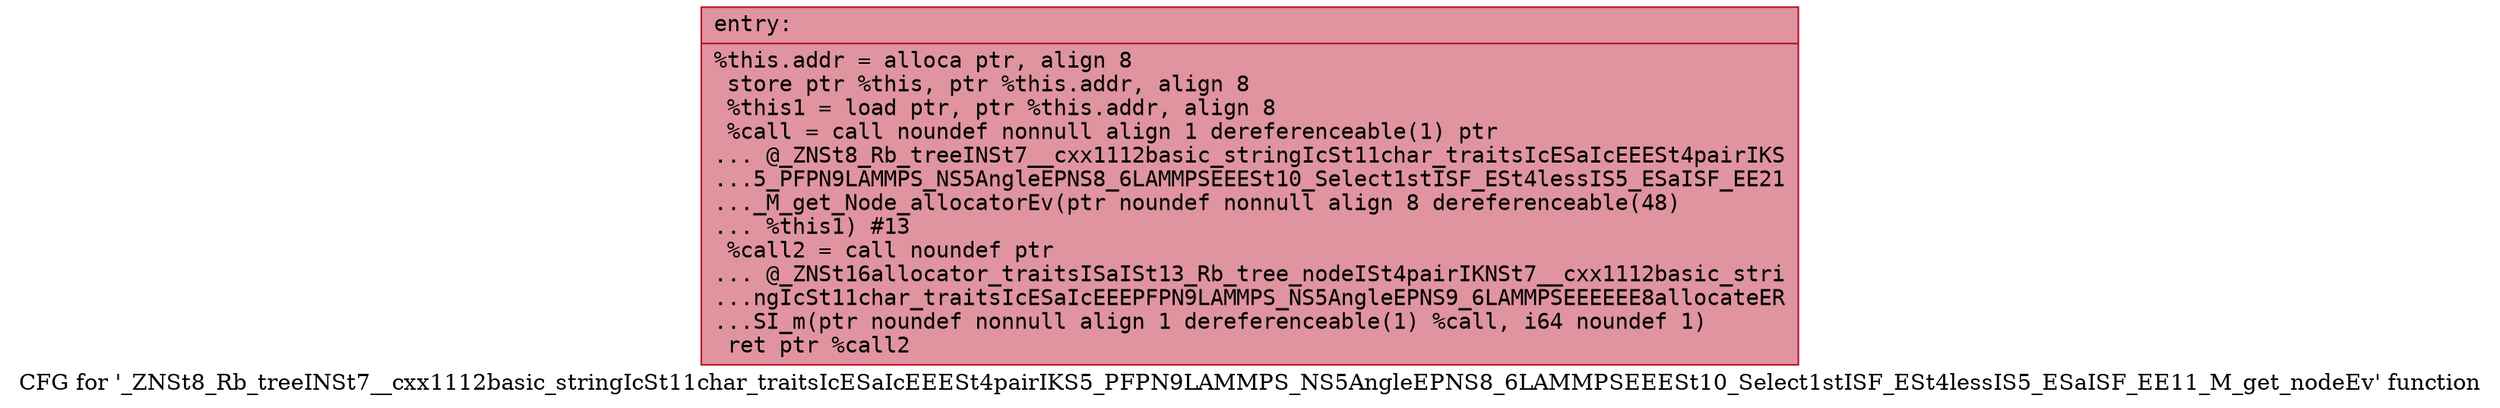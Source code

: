 digraph "CFG for '_ZNSt8_Rb_treeINSt7__cxx1112basic_stringIcSt11char_traitsIcESaIcEEESt4pairIKS5_PFPN9LAMMPS_NS5AngleEPNS8_6LAMMPSEEESt10_Select1stISF_ESt4lessIS5_ESaISF_EE11_M_get_nodeEv' function" {
	label="CFG for '_ZNSt8_Rb_treeINSt7__cxx1112basic_stringIcSt11char_traitsIcESaIcEEESt4pairIKS5_PFPN9LAMMPS_NS5AngleEPNS8_6LAMMPSEEESt10_Select1stISF_ESt4lessIS5_ESaISF_EE11_M_get_nodeEv' function";

	Node0x563a5e23f450 [shape=record,color="#b70d28ff", style=filled, fillcolor="#b70d2870" fontname="Courier",label="{entry:\l|  %this.addr = alloca ptr, align 8\l  store ptr %this, ptr %this.addr, align 8\l  %this1 = load ptr, ptr %this.addr, align 8\l  %call = call noundef nonnull align 1 dereferenceable(1) ptr\l... @_ZNSt8_Rb_treeINSt7__cxx1112basic_stringIcSt11char_traitsIcESaIcEEESt4pairIKS\l...5_PFPN9LAMMPS_NS5AngleEPNS8_6LAMMPSEEESt10_Select1stISF_ESt4lessIS5_ESaISF_EE21\l..._M_get_Node_allocatorEv(ptr noundef nonnull align 8 dereferenceable(48)\l... %this1) #13\l  %call2 = call noundef ptr\l... @_ZNSt16allocator_traitsISaISt13_Rb_tree_nodeISt4pairIKNSt7__cxx1112basic_stri\l...ngIcSt11char_traitsIcESaIcEEEPFPN9LAMMPS_NS5AngleEPNS9_6LAMMPSEEEEEE8allocateER\l...SI_m(ptr noundef nonnull align 1 dereferenceable(1) %call, i64 noundef 1)\l  ret ptr %call2\l}"];
}

